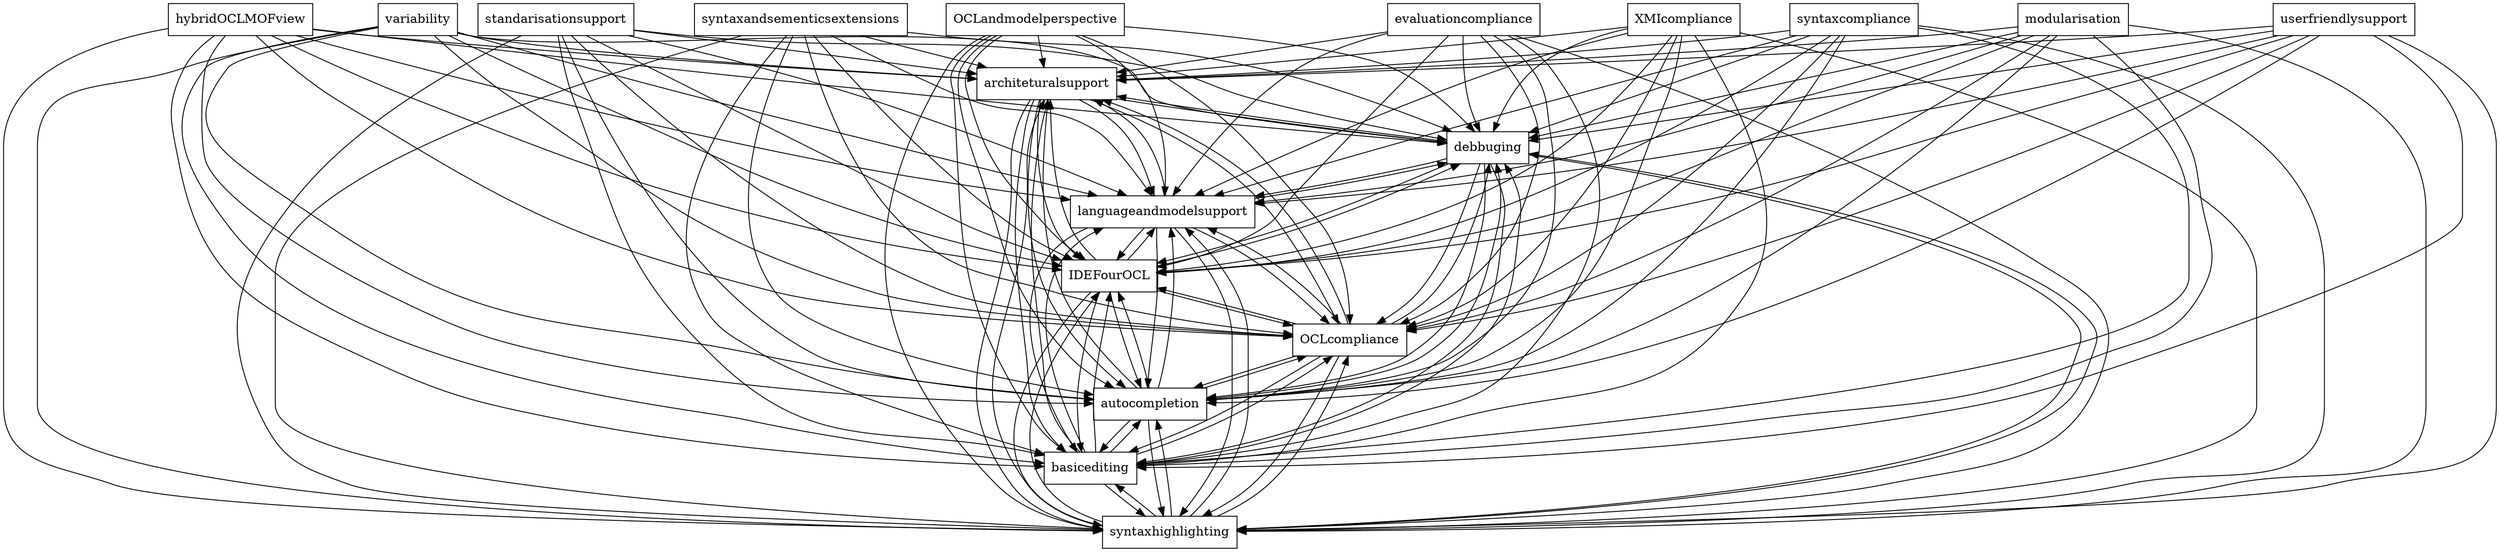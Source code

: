 digraph{
graph [rankdir=TB];
node [shape=box];
edge [arrowhead=normal];
0[label="OCLandmodelperspective",]
1[label="variability",]
2[label="architeturalsupport",]
3[label="debbuging",]
4[label="syntaxhighlighting",]
5[label="modularisation",]
6[label="basicediting",]
7[label="syntaxandsementicsextensions",]
8[label="standarisationsupport",]
9[label="XMIcompliance",]
10[label="autocompletion",]
11[label="OCLcompliance",]
12[label="IDEFourOCL",]
13[label="syntaxcompliance",]
14[label="hybridOCLMOFview",]
15[label="userfriendlysupport",]
16[label="evaluationcompliance",]
17[label="languageandmodelsupport",]
0->2[label="",]
0->3[label="",]
0->4[label="",]
0->6[label="",]
0->10[label="",]
0->11[label="",]
0->12[label="",]
0->17[label="",]
1->2[label="",]
1->3[label="",]
1->4[label="",]
1->6[label="",]
1->10[label="",]
1->11[label="",]
1->12[label="",]
1->17[label="",]
2->3[label="",]
2->4[label="",]
2->6[label="",]
2->10[label="",]
2->11[label="",]
2->12[label="",]
2->17[label="",]
3->2[label="",]
3->4[label="",]
3->6[label="",]
3->10[label="",]
3->11[label="",]
3->12[label="",]
3->17[label="",]
4->2[label="",]
4->3[label="",]
4->6[label="",]
4->10[label="",]
4->11[label="",]
4->12[label="",]
4->17[label="",]
5->2[label="",]
5->3[label="",]
5->4[label="",]
5->6[label="",]
5->10[label="",]
5->11[label="",]
5->12[label="",]
5->17[label="",]
6->2[label="",]
6->3[label="",]
6->4[label="",]
6->10[label="",]
6->11[label="",]
6->12[label="",]
6->17[label="",]
7->2[label="",]
7->3[label="",]
7->4[label="",]
7->6[label="",]
7->10[label="",]
7->11[label="",]
7->12[label="",]
7->17[label="",]
8->2[label="",]
8->3[label="",]
8->4[label="",]
8->6[label="",]
8->10[label="",]
8->11[label="",]
8->12[label="",]
8->17[label="",]
9->2[label="",]
9->3[label="",]
9->4[label="",]
9->6[label="",]
9->10[label="",]
9->11[label="",]
9->12[label="",]
9->17[label="",]
10->2[label="",]
10->3[label="",]
10->4[label="",]
10->6[label="",]
10->11[label="",]
10->12[label="",]
10->17[label="",]
11->2[label="",]
11->3[label="",]
11->4[label="",]
11->6[label="",]
11->10[label="",]
11->12[label="",]
11->17[label="",]
12->2[label="",]
12->3[label="",]
12->4[label="",]
12->6[label="",]
12->10[label="",]
12->11[label="",]
12->17[label="",]
13->2[label="",]
13->3[label="",]
13->4[label="",]
13->6[label="",]
13->10[label="",]
13->11[label="",]
13->12[label="",]
13->17[label="",]
14->2[label="",]
14->3[label="",]
14->4[label="",]
14->6[label="",]
14->10[label="",]
14->11[label="",]
14->12[label="",]
14->17[label="",]
15->2[label="",]
15->3[label="",]
15->4[label="",]
15->6[label="",]
15->10[label="",]
15->11[label="",]
15->12[label="",]
15->17[label="",]
16->2[label="",]
16->3[label="",]
16->4[label="",]
16->6[label="",]
16->10[label="",]
16->11[label="",]
16->12[label="",]
16->17[label="",]
17->2[label="",]
17->3[label="",]
17->4[label="",]
17->6[label="",]
17->10[label="",]
17->11[label="",]
17->12[label="",]
}
